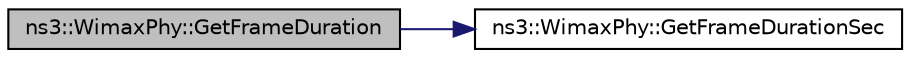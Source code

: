digraph "ns3::WimaxPhy::GetFrameDuration"
{
 // LATEX_PDF_SIZE
  edge [fontname="Helvetica",fontsize="10",labelfontname="Helvetica",labelfontsize="10"];
  node [fontname="Helvetica",fontsize="10",shape=record];
  rankdir="LR";
  Node1 [label="ns3::WimaxPhy::GetFrameDuration",height=0.2,width=0.4,color="black", fillcolor="grey75", style="filled", fontcolor="black",tooltip="Get the frame duration."];
  Node1 -> Node2 [color="midnightblue",fontsize="10",style="solid",fontname="Helvetica"];
  Node2 [label="ns3::WimaxPhy::GetFrameDurationSec",height=0.2,width=0.4,color="black", fillcolor="white", style="filled",URL="$classns3_1_1_wimax_phy.html#a3ec03f9d3366d12738c75b0004b8b854",tooltip="Get the frame duration This method is redundant with GetFrameDuration ()"];
}
